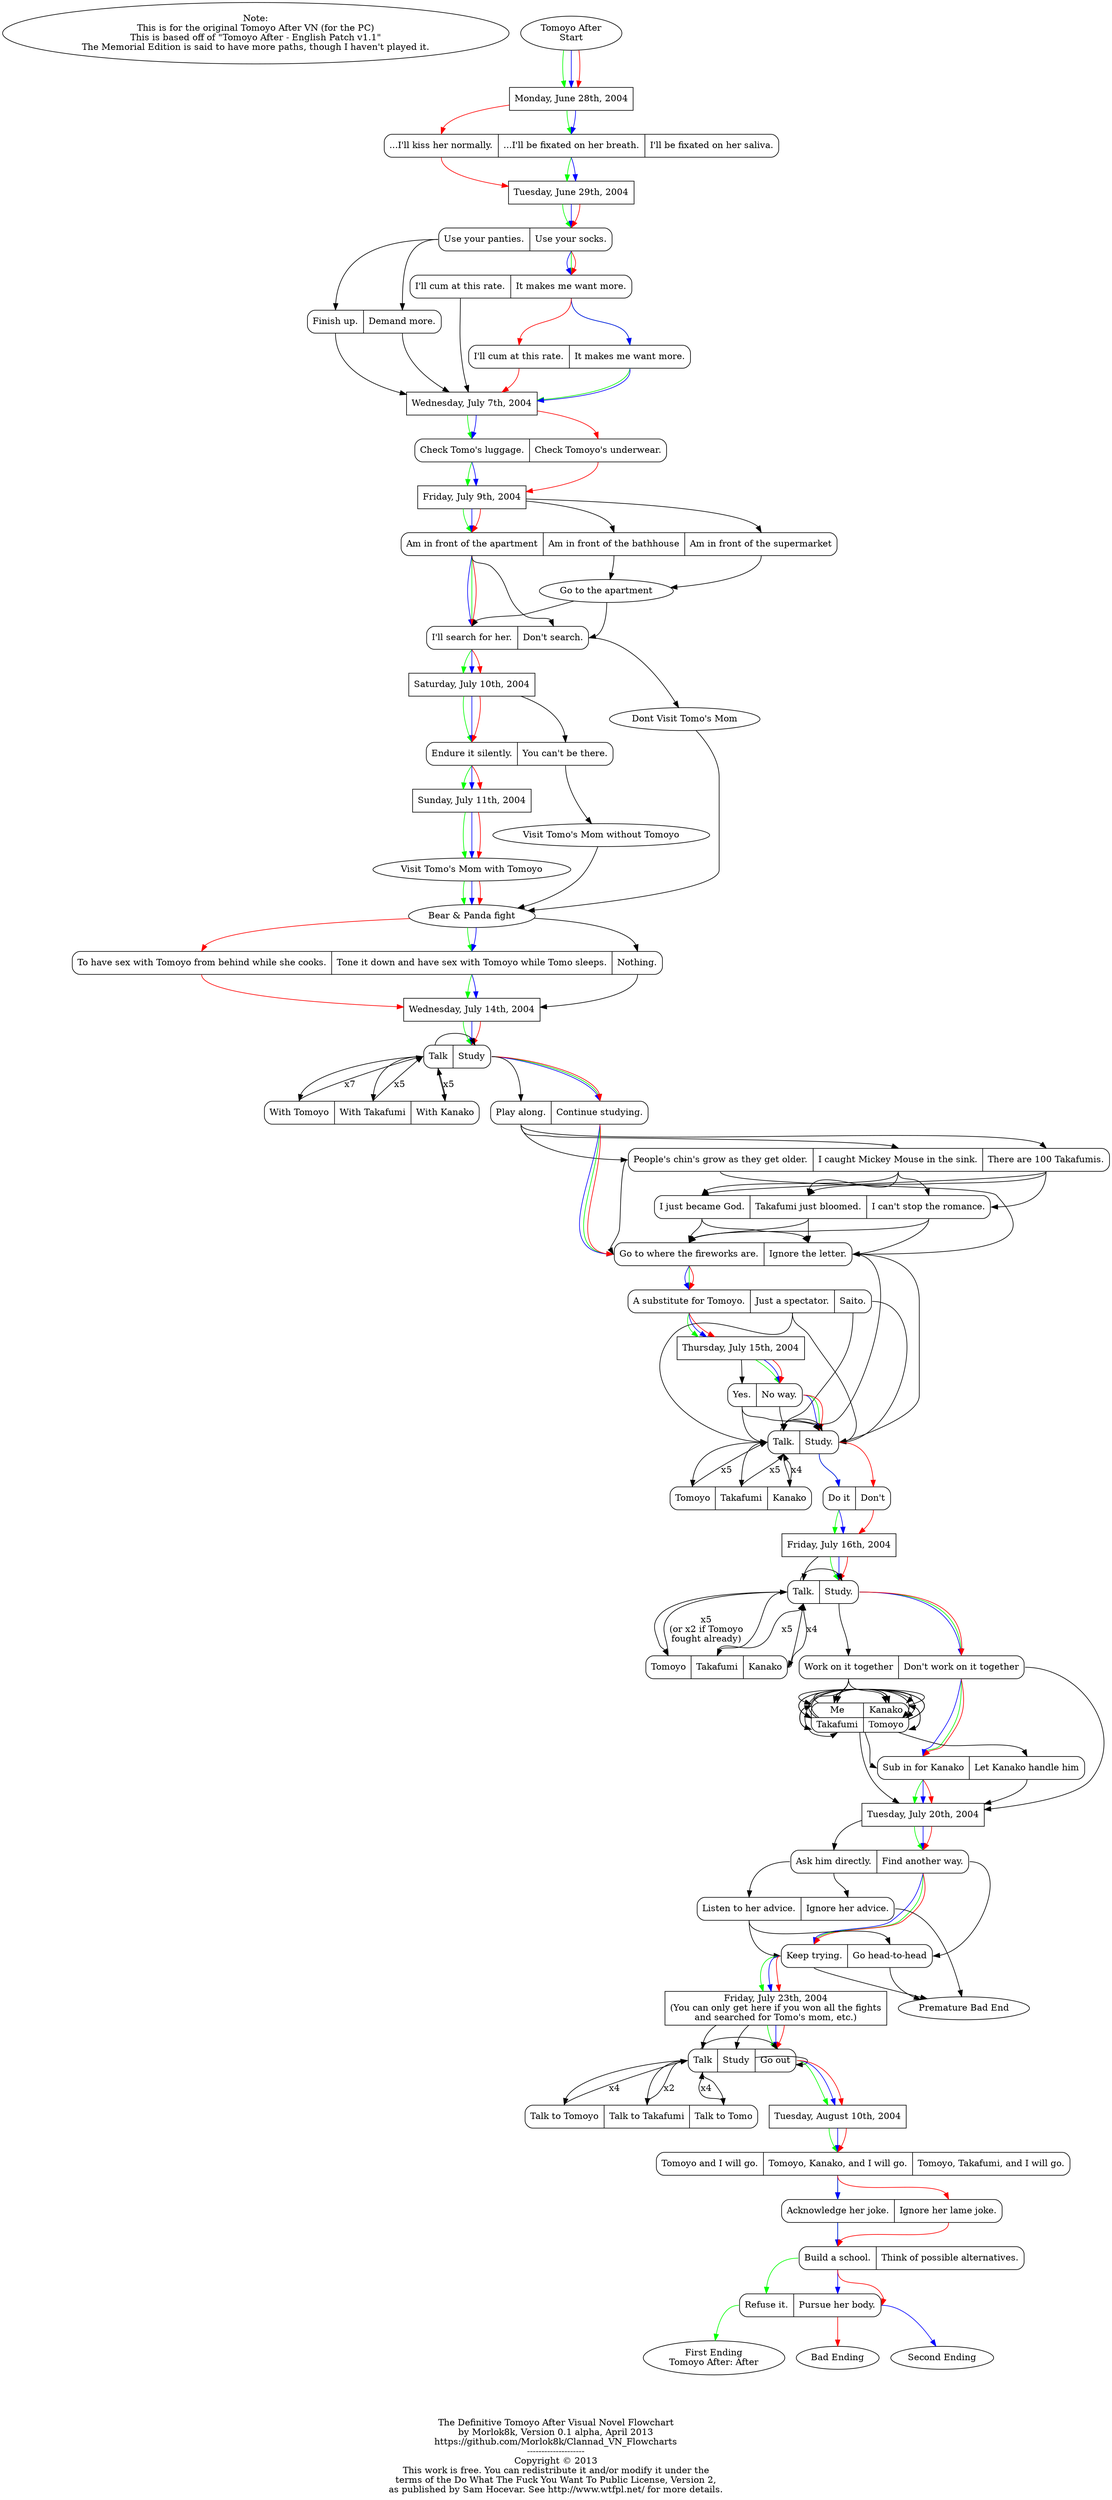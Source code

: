 /*
#######################################################################
#            DO WHAT THE FUCK YOU WANT TO PUBLIC LICENSE              #
#                    Version 2, December 2004                         #
#                                                                     #
# Copyright (C) 2004 Sam Hocevar <sam@hocevar.net>                    #
#                                                                     #
# Everyone is permitted to copy and distribute verbatim or modified   #
# copies of this license document, and changing it is allowed as long #
# as the name is changed.                                             #
#                                                                     #
#            DO WHAT THE FUCK YOU WANT TO PUBLIC LICENSE              #
#   TERMS AND CONDITIONS FOR COPYING, DISTRIBUTION AND MODIFICATION   #
#                                                                     #
#  0. You just DO WHAT THE FUCK YOU WANT TO.                          #
#                                                                     #
#######################################################################
*/

// The Definitive Tomoyo After Visual Novel Flowchart
digraph Clannad{
    graph [ label = "\n\n\n\nThe Definitive Tomoyo After Visual Novel Flowchart\nby Morlok8k, Version 0.1 alpha, April 2013\nhttps://github.com/Morlok8k/Clannad_VN_Flowcharts\n--------------------\nCopyright © 2013\nThis work is free. You can redistribute it and/or modify it under the\nterms of the Do What The Fuck You Want To Public License, Version 2,\nas published by Sam Hocevar. See http://www.wtfpl.net/ for more details." ];


    Note [label = "Note:\nThis is for the original Tomoyo After VN (for the PC)\nThis is based off of \"Tomoyo After - English Patch v1.1\"\nThe Memorial Edition is said to have more paths, though I haven't played it."];

//Tomoyo After

//start


    Start [label = "Tomoyo After\nStart"];

    //June 28
    JUN_28 [shape = box, label = "Monday, June 28th, 2004"];

    Start -> JUN_28 [color = green];    //END1
    Start -> JUN_28 [color = blue];    //END2
    Start -> JUN_28 [color = red];    //BAD_END

    TA_1 [shape = Mrecord, label = "<a1>...I'll kiss her normally.|<a2>...I'll be fixated on her breath.|<a3>I'll be fixated on her saliva."];
    JUN_28 -> TA_1:a2 [color = green];    //END1
    JUN_28 -> TA_1:a2 [color = blue];    //END2
    JUN_28 -> TA_1:a1 [color = red];    //BAD_END


    //June 29
    JUN_29 [shape = box, label = "Tuesday, June 29th, 2004"];
    TA_1:a2 -> JUN_29 [color = green];    //END1
    TA_1:a2 -> JUN_29 [color = blue];    //END2
    TA_1:a1 -> JUN_29 [color = red];    //BAD_END

    TA_2 [shape = Mrecord, label = "<a1>Use your panties.|<a2>Use your socks."];
    JUN_29 -> TA_2:a2 [color = green];    //END1
    JUN_29 -> TA_2:a2 [color = blue];    //END2
    JUN_29 -> TA_2:a2 [color = red];    //BAD_END

    TA_2a [shape = Mrecord, label = "<a1>Finish up.|<a2>Demand more."];
    TA_2:a1 -> TA_2a:a1;
    TA_2:a1 -> TA_2a:a2;




    TA_3 [shape = Mrecord, label = "<a1>I'll cum at this rate.|<a2>It makes me want more."];
    TA_2:a2 -> TA_3:a2 [color = green];    //END1
    TA_2:a2 -> TA_3:a2 [color = blue];    //END2
    TA_2:a2 -> TA_3:a2 [color = red];    //BAD_END

    TA_4 [shape = Mrecord, label = "<a1>I'll cum at this rate.|<a2>It makes me want more."];
    TA_3:a2 -> TA_4:a2 [color = green];    //END1
    TA_3:a2 -> TA_4:a2 [color = blue];    //END2
    TA_3:a2 -> TA_4:a1 [color = red];    //BAD_END


    //July 07
    JUL_7 [shape = box, label = "Wednesday, July 7th, 2004"];
    TA_4:a2 -> JUL_7 [color = green];    //END1
    TA_4:a2 -> JUL_7 [color = blue];    //END2
    TA_4:a1 -> JUL_7 [color = red];    //BAD_END
    TA_2a:a1 -> JUL_7;
    TA_2a:a2 -> JUL_7;
    TA_3:a1 -> JUL_7;

    TA_5 [shape = Mrecord, label = "<a1>Check Tomo's luggage.|<a2>Check Tomoyo's underwear."];
    JUL_7 -> TA_5:a1 [color = green];    //END1
    JUL_7 -> TA_5:a1 [color = blue];    //END2
    JUL_7 -> TA_5:a2 [color = red];    //BAD_END


    //July 09
    JUL_9 [shape = box, label = "Friday, July 9th, 2004"];
    TA_5:a1 -> JUL_9 [color = green];    //END1
    TA_5:a1 -> JUL_9 [color = blue];    //END2
    TA_5:a2 -> JUL_9 [color = red];    //BAD_END

    TA_6 [shape = Mrecord, label = "<a1>Am in front of the apartment|<a2>Am in front of the bathhouse|<a3>Am in front of the supermarket"];
    JUL_9 -> TA_6:a1 [color = green];    //END1
    JUL_9 -> TA_6:a1 [color = blue];    //END2
    JUL_9 -> TA_6:a1 [color = red];    //BAD_END
    JUL_9 -> TA_6:a2;
    JUL_9 -> TA_6:a3;

    TA_6a [label = "Go to the apartment"];
    TA_6:a2 -> TA_6a;
    TA_6:a3 -> TA_6a;


    TA_7 [shape = Mrecord, label = "<a1>I'll search for her.|<a2>Don't search."];
    TA_6:a1 -> TA_7:a1 [color = green];    //END1
    TA_6:a1 -> TA_7:a1 [color = blue];    //END2
    TA_6:a1 -> TA_7:a1 [color = red];    //BAD_END
    TA_6a -> TA_7:a1;
    TA_6a -> TA_7:a2;
    TA_6:a1 -> TA_7:a2;


    //July 10
    JUL_10 [shape = box, label = "Saturday, July 10th, 2004"];
    TA_7:a1 -> JUL_10 [color = green];    //END1
    TA_7:a1 -> JUL_10 [color = blue];    //END2
    TA_7:a1 -> JUL_10 [color = red];    //BAD_END


    TA_8 [shape = Mrecord, label = "<a1>Endure it silently.|<a2>You can't be there."];
    JUL_10 -> TA_8:a1 [color = green];    //END1
    JUL_10 -> TA_8:a1 [color = blue];    //END2
    JUL_10 -> TA_8:a1 [color = red];    //BAD_END
    JUL_10 -> TA_8:a2;


    //July 11
    JUL_11 [shape = box, label = "Sunday, July 11th, 2004"];
    TA_8:a1 -> JUL_11 [color = green];    //END1
    TA_8:a1 -> JUL_11 [color = blue];    //END2
    TA_8:a1 -> JUL_11 [color = red];    //BAD_END

    JUL_11_mother1 [label = "Visit Tomo's Mom with Tomoyo"];
    JUL_11_mother2 [label = "Visit Tomo's Mom without Tomoyo"];
    JUL_11_mother3 [label = "Dont Visit Tomo's Mom"];

    JUL_11 -> JUL_11_mother1 [color = green, group = "JUL_11_mother"];    //END1
    JUL_11 -> JUL_11_mother1 [color = blue, group = "JUL_11_mother"];    //END2
    JUL_11 -> JUL_11_mother1 [color = red, group = "JUL_11_mother"];    //BAD_END
    TA_8:a2 -> JUL_11_mother2 [group = "JUL_11_mother"];
    TA_7:a2 -> JUL_11_mother3 [group = "JUL_11_mother"];


    JUL_11_bp [label = "Bear & Panda fight"];
    JUL_11_mother1 -> JUL_11_bp [color = green];    //END1
    JUL_11_mother1 -> JUL_11_bp [color = blue];    //END2
    JUL_11_mother1 -> JUL_11_bp [color = red];    //BAD_END
    JUL_11_mother2 -> JUL_11_bp;
    JUL_11_mother3 -> JUL_11_bp;




    TA_9 [shape = Mrecord, label = "<a1>To have sex with Tomoyo from behind while she cooks.|<a2>Tone it down and have sex with Tomoyo while Tomo sleeps.|<a3>Nothing."];
    JUL_11_bp -> TA_9:a2 [color = green];    //END1
    JUL_11_bp -> TA_9:a2 [color = blue];    //END2
    JUL_11_bp -> TA_9:a1 [color = red];    //BAD_END
    JUL_11_bp -> TA_9:a3;


    //July 14
    JUL_14 [shape = box, label = "Wednesday, July 14th, 2004"];
    TA_9:a2 -> JUL_14 [color = green];    //END1
    TA_9:a2 -> JUL_14 [color = blue];    //END2
    TA_9:a1 -> JUL_14 [color = red];    //BAD_END
    TA_9:a3 -> JUL_14;

    TA_10 [shape = Mrecord, label = "<a1>Talk|<a2>Study"];
    JUL_14 -> TA_10:a2 [color = green];    //END1
    JUL_14 -> TA_10:a2 [color = blue];    //END2
    JUL_14 -> TA_10:a2 [color = red];    //BAD_END



    TA_10_a [shape = Mrecord, label = "<a1>With Tomoyo|<a2>With Takafumi|<a3>With Kanako"];
    TA_10:a1 -> TA_10_a:a1;
    TA_10:a1 -> TA_10_a:a2;
    TA_10:a1 -> TA_10_a:a3;
    TA_10_a:a1 -> TA_10:a1 [label = "x7"];
    TA_10_a:a2 -> TA_10:a1 [label = "x5"];
    TA_10_a:a3 -> TA_10:a1 [label = "x5"];
    TA_10:a1 -> TA_10:a2;


    TA_11 [shape = Mrecord, label = "<a1>Play along.|<a2>Continue studying."];
    TA_10:a2 -> TA_11:a2 [color = green];    //END1
    TA_10:a2 -> TA_11:a2 [color = blue];    //END2
    TA_10:a2 -> TA_11:a2 [color = red];    //BAD_END
    TA_10:a2 -> TA_11:a1;

    TA_11_a [shape = Mrecord, label = "<a1>People's chin's grow as they get older.|<a2>I caught Mickey Mouse in the sink.|<a3>There are 100 Takafumis."];
    TA_11:a1 -> TA_11_a:a1;
    TA_11:a1 -> TA_11_a:a2;
    TA_11:a1 -> TA_11_a:a3;

    TA_11_b [shape = Mrecord, label = "<a1>I just became God.|<a2>Takafumi just bloomed.|<a3>I can't stop the romance."];

    TA_11_a:a1 -> TA_12:a1
    TA_11_a:a1 -> TA_12:a2

    TA_11_a:a2 -> TA_11_b:a1
    TA_11_a:a2 -> TA_11_b:a2
    TA_11_a:a2 -> TA_11_b:a3
    TA_11_a:a3 -> TA_11_b:a1
    TA_11_a:a3 -> TA_11_b:a2
    TA_11_a:a3 -> TA_11_b:a3

    TA_11_b:a1 -> TA_12:a1
    TA_11_b:a2 -> TA_12:a1
    TA_11_b:a3 -> TA_12:a1
    TA_11_b:a1 -> TA_12:a2
    TA_11_b:a2 -> TA_12:a2
    TA_11_b:a3 -> TA_12:a2


    TA_12 [shape = Mrecord, label = "<a1>Go to where the fireworks are.|<a2>Ignore the letter."];
    TA_11:a2 -> TA_12:a1 [color = green];    //END1
    TA_11:a2 -> TA_12:a1 [color = blue];    //END2
    TA_11:a2 -> TA_12:a1 [color = red];    //BAD_END

    TA_13 [shape = Mrecord, label = "<a1>A substitute for Tomoyo.|<a2>Just a spectator.|<a3>Saito."];
    TA_12:a1 -> TA_13:a1 [color = green];    //END1
    TA_12:a1 -> TA_13:a1 [color = blue];    //END2
    TA_12:a1 -> TA_13:a1 [color = red];    //BAD_END


    //July 15
    JUL_15 [shape = box, label = "Thursday, July 15th, 2004"];
    TA_13:a1 -> JUL_15 [color = green];    //END1
    TA_13:a1 -> JUL_15 [color = blue];    //END2
    TA_13:a1 -> JUL_15 [color = red];    //BAD_END

    TA_14 [shape = Mrecord, label = "<a1>Yes.|<a2>No way."];
    JUL_15 -> TA_14:a2 [color = green];    //END1
    JUL_15 -> TA_14:a2 [color = blue];    //END2
    JUL_15 -> TA_14:a2 [color = red];    //BAD_END
    JUL_15 -> TA_14:a1;

    TA_15 [shape = Mrecord, label = "<a1>Talk.|<a2>Study."];
    TA_14:a2 -> TA_15:a2 [color = green];    //END1
    TA_14:a2 -> TA_15:a2 [color = blue];    //END2
    TA_14:a2 -> TA_15:a2 [color = red];    //BAD_END
    TA_14:a1 -> TA_15:a1;
    TA_14:a1 -> TA_15:a2;
    TA_14:a2 -> TA_15:a1;

    TA_12:a2 -> TA_15:a1;
    TA_12:a2 -> TA_15:a2;
    TA_13:a2 -> TA_15:a1;
    TA_13:a2 -> TA_15:a2;
    TA_13:a3 -> TA_15:a1;
    TA_13:a3 -> TA_15:a2;




    TA_15_a [shape = Mrecord, label = "<a1>Tomoyo|<a2>Takafumi|<a3>Kanako"];
    TA_15:a1 -> TA_15_a:a1;
    TA_15:a1 -> TA_15_a:a2;
    TA_15:a1 -> TA_15_a:a3;
    TA_15_a:a1 -> TA_15:a1 [label = "x5"];
    TA_15_a:a2 -> TA_15:a1 [label = "x5"];
    TA_15_a:a3 -> TA_15:a1 [label = "x4"];
    TA_15:a1 -> TA_15:a2;





    TA_16 [shape = Mrecord, label = "<a>Do it|<aa>Don't"];
    TA_15:a2 -> TA_16:a [color = green];    //END1
    TA_15:a2 -> TA_16:a [color = blue];    //END2
    TA_15:a2 -> TA_16:aa [color = red];    //BAD_END


    //July 16
    JUL_16 [shape = box, label = "Friday, July 16th, 2004"];
    TA_16:a -> JUL_16 [color = green];    //END1
    TA_16:a -> JUL_16 [color = blue];    //END2
    TA_16:aa -> JUL_16 [color = red];    //BAD_END

    TA_17 [shape = Mrecord, label = "<a1>Talk.|<a2>Study."];
    JUL_16 -> TA_17:a2 [color = green];    //END1
    JUL_16 -> TA_17:a2 [color = blue];    //END2
    JUL_16 -> TA_17:a2 [color = red];    //BAD_END
    JUL_16 -> TA_17:a1;

    TA_17_a [shape = Mrecord, label = "<a1>Tomoyo|<a2>Takafumi|<a3>Kanako"];
    TA_17:a1 -> TA_17_a:a1;
    TA_17:a1 -> TA_17_a:a2;
    TA_17:a1 -> TA_17_a:a3;
    TA_17_a:a1 -> TA_17:a1 [label = "x5\n(or x2 if Tomoyo\nfought already)"];
    TA_17_a:a2 -> TA_17:a1 [label = "x5"];
    TA_17_a:a3 -> TA_17:a1 [label = "x4"];
    TA_17:a1 -> TA_17:a2;


    TA_18 [shape = Mrecord, label = "<a1>Work on it together|<a2>Don't work on it together"];
    TA_17:a2 -> TA_18:a2 [color = green];    //END1
    TA_17:a2 -> TA_18:a2 [color = blue];    //END2
    TA_17:a2 -> TA_18:a2 [color = red];    //BAD_END
    TA_17:a2 -> TA_18:a1;

    TA_18_a [shape = Mrecord, label = "{<a1>Me|<a2>Takafumi}|{<a3>Kanako|<a4>Tomoyo}"];
    TA_18:a1 -> TA_18_a:a1;
    TA_18:a1 -> TA_18_a:a2;
    TA_18:a1 -> TA_18_a:a3;

    TA_18_a:a1 -> TA_18_a:a2;
    TA_18_a:a1 -> TA_18_a:a3;
    TA_18_a:a1 -> TA_18_a:a4;
    TA_18_a:a2 -> TA_18_a:a1;
    TA_18_a:a2 -> TA_18_a:a3;
    TA_18_a:a2 -> TA_18_a:a4;
    TA_18_a:a3 -> TA_18_a:a1;
    TA_18_a:a3 -> TA_18_a:a2;
    TA_18_a:a3 -> TA_18_a:a4;
    TA_18_a:a4 -> TA_18_a:a1;
    TA_18_a:a4 -> TA_18_a:a2;
    TA_18_a:a4 -> TA_18_a:a3;
    
    TA_18_a -> TA_19:a1;
    TA_18_a -> TA_19:a2;

    TA_19 [shape = Mrecord, label = "<a1>Sub in for Kanako|<a2>Let Kanako handle him"];
    TA_18:a2 -> TA_19:a1 [color = green];    //END1
    TA_18:a2 -> TA_19:a1 [color = blue];    //END2
    TA_18:a2 -> TA_19:a1 [color = red];    //BAD_END


    //July 20
    JUL_20 [shape = box, label = "Tuesday, July 20th, 2004"];
    TA_18_a -> JUL_20;    //if tomoyo fought on the 15th
    TA_18:a2 -> JUL_20;    //if tomoyo fought on the 15th
    TA_19:a1 -> JUL_20 [color = green];    //END1
    TA_19:a1 -> JUL_20 [color = blue];    //END2
    TA_19:a1 -> JUL_20 [color = red];    //BAD_END
    TA_19:a2 -> JUL_20;


    TA_20 [shape = Mrecord, label = "<a1>Ask him directly.|<a2>Find another way."];
    JUL_20 -> TA_20:a2 [color = green];    //END1
    JUL_20 -> TA_20:a2 [color = blue];    //END2
    JUL_20 -> TA_20:a2 [color = red];    //BAD_END
    JUL_20 -> TA_20:a1;

    TA_20_a [shape = Mrecord, label = "<a1>Listen to her advice.|<a2>Ignore her advice."];
    TA_20:a1 -> TA_20_a:a1;
    TA_20:a1 -> TA_20_a:a2;
    
    TA_20_a:a2 -> BAD_END_2;    //additional path to BAD_END_2

    //July 21
    TA_21 [shape = Mrecord, label = "<a1>Keep trying.|<a2>Go head-to-head"];
    TA_20:a2 -> TA_21:a1 [color = green];    //END1
    TA_20:a2 -> TA_21:a1 [color = blue];    //END2
    TA_20:a2 -> TA_21:a1 [color = red];    //BAD_END
    TA_20:a2 -> TA_21:a2;
    TA_20_a:a1 -> TA_21:a1;
    TA_20_a:a1 -> TA_21:a2;
    TA_21:a2 -> BAD_END_2;    //additional path to BAD_END_2
    TA_21:a1 -> BAD_END_2;    //additional path to BAD_END_2  (depends on earlier choices)


    //July 23
    JUL_23 [shape = box, label = "Friday, July 23th, 2004\n(You can only get here if you won all the fights\nand searched for Tomo's mom, etc.)"];
    TA_21:a1 -> JUL_23 [color = green];    //END1
    TA_21:a1 -> JUL_23 [color = blue];    //END2
    TA_21:a1 -> JUL_23 [color = red];    //BAD_END

    
    TA_22 [shape = Mrecord, label = "<a1>Talk|<a2>Study|<a3>Go out"];
    JUL_23 -> TA_22:a3 [color = green];    //END1
    JUL_23 -> TA_22:a3 [color = blue];    //END2
    JUL_23 -> TA_22:a3 [color = red];    //BAD_END
    JUL_23 -> TA_22:a1;
    JUL_23 -> TA_22:a2;

    TA_22_a [shape = Mrecord, label = "<a1>Talk to Tomoyo|<a2>Talk to Takafumi|<a3>Talk to Tomo"];
    TA_22:a1 -> TA_22_a:a1;
    TA_22:a1 -> TA_22_a:a2;
    TA_22:a1 -> TA_22_a:a3;
    TA_22_a:a1 -> TA_22:a1 [label = "x4"];
    TA_22_a:a2 -> TA_22:a1 [label = "x2"];
    TA_22_a:a3 -> TA_22:a1 [label = "x4"];
    TA_22:a1 -> TA_22:a3;
    TA_22:a2 -> TA_22:a3;




    //August 10
    AUG_10 [shape = box, label = "Tuesday, August 10th, 2004"];
    TA_22:a3 -> AUG_10 [color = green];    //END1
    TA_22:a3 -> AUG_10 [color = blue];    //END2
    TA_22:a3 -> AUG_10 [color = red];    //BAD_END

    TA_23 [shape = Mrecord, label = "<a1>Tomoyo and I will go.|<a2>Tomoyo, Kanako, and I will go.|<a3>Tomoyo, Takafumi, and I will go."];
    AUG_10 -> TA_23:a2 [color = green];    //END1
    AUG_10 -> TA_23:a2 [color = blue];    //END2
    AUG_10 -> TA_23:a2 [color = red];    //BAD_END


    //August 11
    TA_24 [shape = Mrecord, label = "<a1>Acknowledge her joke.|<a2>Ignore her lame joke."];
    TA_23:a2 -> TA_24:a1 [color = green];    //END1
    TA_23:a2 -> TA_24:a1 [color = blue];    //END2
    TA_23:a2 -> TA_24:a2 [color = red];    //BAD_END


    //August 12
    TA_25 [shape = Mrecord, label = "<a1>Build a school.|<a2>Think of possible alternatives."];
    TA_24:a1 -> TA_25:a1 [color = green];    //END1
    TA_24:a1 -> TA_25:a1 [color = blue];    //END2
    TA_24:a2 -> TA_25:a1 [color = red];    //BAD_END


    //August 14
    TA_26 [shape = Mrecord, label = "<a1>Refuse it.|<a2>Pursue her body."];
    TA_25:a1 -> TA_26:a1 [color = green];    //END1
    TA_25:a1 -> TA_26:a2 [color = blue];    //END2
    TA_25:a1 -> TA_26:a2 [color = red];    //BAD_END





    END1_END [label = "First Ending\nTomoyo After: After"];
    TA_26:a1 -> END1_END [color = green];    //END1    //Tomoyo After: After

    END2_END [label = "Second Ending"];
    TA_26:a2 -> END2_END [color = blue];    //END2

    BAD_END_1 [label = "Bad Ending"];
    TA_26:a2 -> BAD_END_1 [color = red];    //BAD_END

    BAD_END_2 [label = "Premature Bad End"];    //BAD_END #2

}

